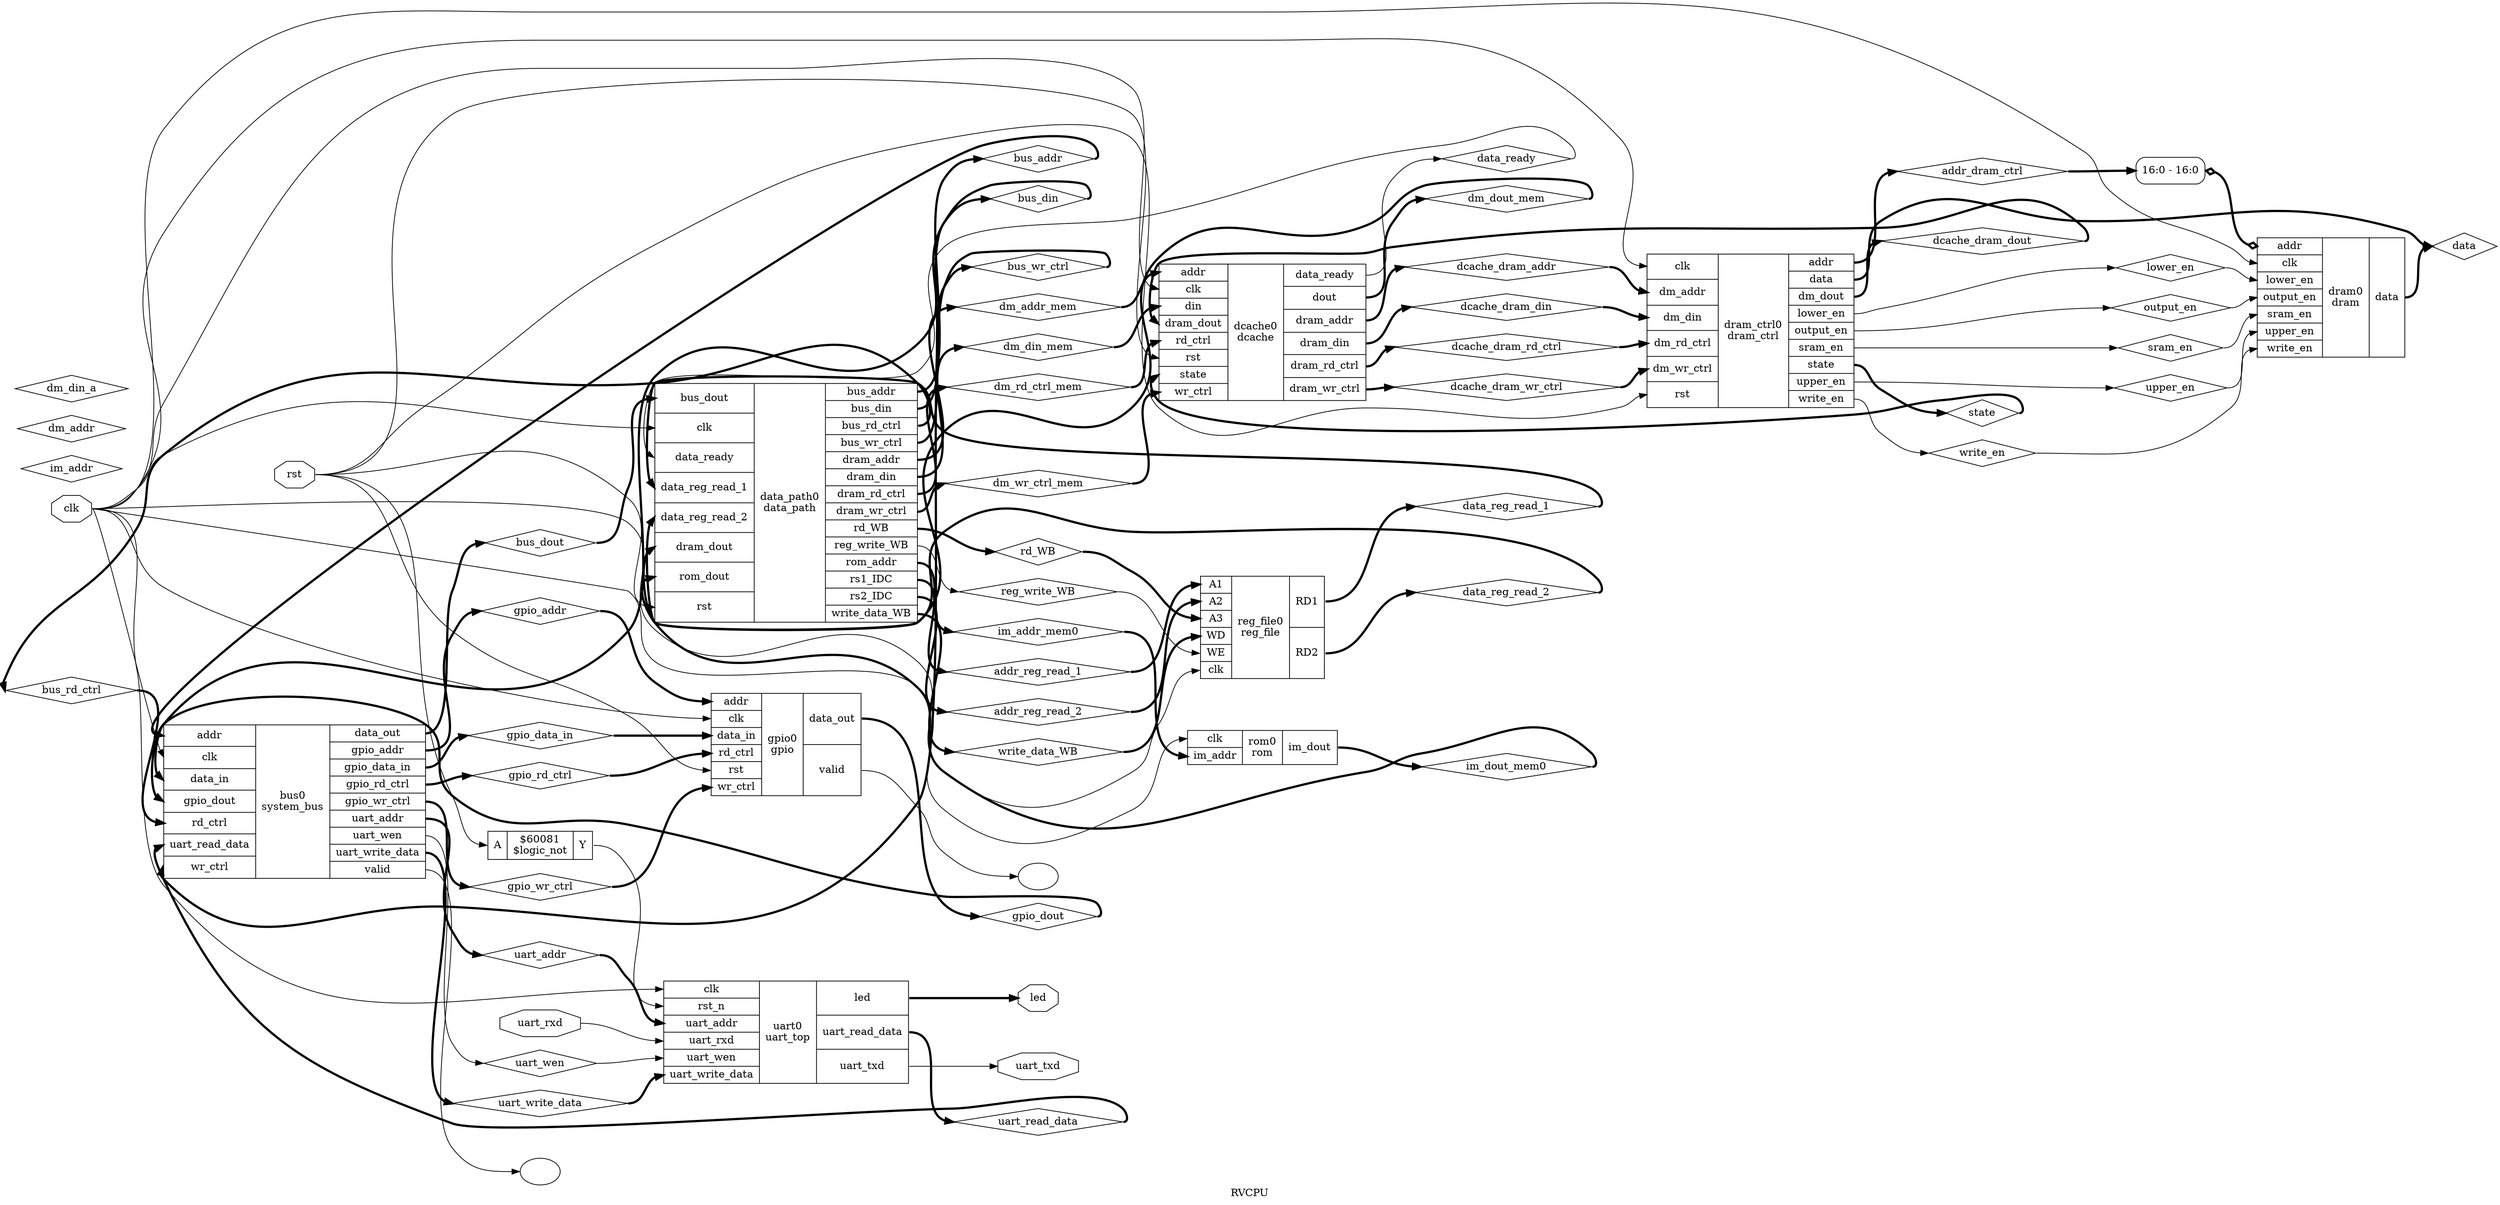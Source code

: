 digraph "RVCPU" {
label="RVCPU";
rankdir="LR";
remincross=true;
n2 [ shape=diamond, label="bus_rd_ctrl", color="black", fontcolor="black"];
n3 [ shape=diamond, label="bus_wr_ctrl", color="black", fontcolor="black"];
n4 [ shape=diamond, label="bus_din", color="black", fontcolor="black"];
n5 [ shape=diamond, label="bus_dout", color="black", fontcolor="black"];
n6 [ shape=diamond, label="bus_addr", color="black", fontcolor="black"];
n7 [ shape=diamond, label="im_addr", color="black", fontcolor="black"];
n8 [ shape=diamond, label="dm_addr", color="black", fontcolor="black"];
n9 [ shape=diamond, label="dcache_dram_wr_ctrl", color="black", fontcolor="black"];
n10 [ shape=diamond, label="dcache_dram_rd_ctrl", color="black", fontcolor="black"];
n11 [ shape=diamond, label="dcache_dram_dout", color="black", fontcolor="black"];
n12 [ shape=diamond, label="dcache_dram_din", color="black", fontcolor="black"];
n13 [ shape=diamond, label="dcache_dram_addr", color="black", fontcolor="black"];
n14 [ shape=diamond, label="data_ready", color="black", fontcolor="black"];
n15 [ shape=diamond, label="data", color="black", fontcolor="black"];
n16 [ shape=diamond, label="addr_dram_ctrl", color="black", fontcolor="black"];
n17 [ shape=diamond, label="lower_en", color="black", fontcolor="black"];
n18 [ shape=diamond, label="upper_en", color="black", fontcolor="black"];
n19 [ shape=diamond, label="sram_en", color="black", fontcolor="black"];
n20 [ shape=diamond, label="output_en", color="black", fontcolor="black"];
n21 [ shape=diamond, label="write_en", color="black", fontcolor="black"];
n22 [ shape=diamond, label="dm_din_a", color="black", fontcolor="black"];
n23 [ shape=diamond, label="reg_write_WB", color="black", fontcolor="black"];
n24 [ shape=diamond, label="rd_WB", color="black", fontcolor="black"];
n25 [ shape=diamond, label="write_data_WB", color="black", fontcolor="black"];
n26 [ shape=diamond, label="addr_reg_read_2", color="black", fontcolor="black"];
n27 [ shape=diamond, label="addr_reg_read_1", color="black", fontcolor="black"];
n28 [ shape=diamond, label="data_reg_read_2", color="black", fontcolor="black"];
n29 [ shape=diamond, label="data_reg_read_1", color="black", fontcolor="black"];
n30 [ shape=diamond, label="gpio_wr_ctrl", color="black", fontcolor="black"];
n31 [ shape=diamond, label="gpio_rd_ctrl", color="black", fontcolor="black"];
n32 [ shape=diamond, label="gpio_dout", color="black", fontcolor="black"];
n33 [ shape=diamond, label="gpio_data_in", color="black", fontcolor="black"];
n34 [ shape=diamond, label="gpio_addr", color="black", fontcolor="black"];
n35 [ shape=diamond, label="uart_wen", color="black", fontcolor="black"];
n36 [ shape=diamond, label="uart_read_data", color="black", fontcolor="black"];
n37 [ shape=diamond, label="uart_write_data", color="black", fontcolor="black"];
n38 [ shape=diamond, label="uart_addr", color="black", fontcolor="black"];
n39 [ shape=diamond, label="state", color="black", fontcolor="black"];
n40 [ shape=diamond, label="dm_dout_mem", color="black", fontcolor="black"];
n41 [ shape=diamond, label="dm_din_mem", color="black", fontcolor="black"];
n42 [ shape=diamond, label="dm_addr_mem", color="black", fontcolor="black"];
n43 [ shape=diamond, label="dm_wr_ctrl_mem", color="black", fontcolor="black"];
n44 [ shape=diamond, label="dm_rd_ctrl_mem", color="black", fontcolor="black"];
n45 [ shape=diamond, label="im_dout_mem0", color="black", fontcolor="black"];
n46 [ shape=diamond, label="im_addr_mem0", color="black", fontcolor="black"];
n47 [ shape=octagon, label="uart_txd", color="black", fontcolor="black"];
n48 [ shape=octagon, label="uart_rxd", color="black", fontcolor="black"];
n49 [ shape=octagon, label="led", color="black", fontcolor="black"];
n50 [ shape=octagon, label="rst", color="black", fontcolor="black"];
n51 [ shape=octagon, label="clk", color="black", fontcolor="black"];
c61 [ shape=record, label="{{<p5> bus_dout|<p51> clk|<p14> data_ready|<p29> data_reg_read_1|<p28> data_reg_read_2|<p52> dram_dout|<p53> rom_dout|<p50> rst}|data_path0\ndata_path|{<p6> bus_addr|<p4> bus_din|<p2> bus_rd_ctrl|<p3> bus_wr_ctrl|<p54> dram_addr|<p55> dram_din|<p56> dram_rd_ctrl|<p57> dram_wr_ctrl|<p24> rd_WB|<p23> reg_write_WB|<p58> rom_addr|<p59> rs1_IDC|<p60> rs2_IDC|<p25> write_data_WB}}",  ];
c69 [ shape=record, label="{{<p62> A1|<p63> A2|<p64> A3|<p65> WD|<p66> WE|<p51> clk}|reg_file0\nreg_file|{<p67> RD1|<p68> RD2}}",  ];
v0 [ label="" ];
c76 [ shape=record, label="{{<p70> addr|<p51> clk|<p71> data_in|<p32> gpio_dout|<p72> rd_ctrl|<p36> uart_read_data|<p73> wr_ctrl}|bus0\nsystem_bus|{<p74> data_out|<p34> gpio_addr|<p33> gpio_data_in|<p31> gpio_rd_ctrl|<p30> gpio_wr_ctrl|<p38> uart_addr|<p35> uart_wen|<p37> uart_write_data|<p75> valid}}",  ];
c79 [ shape=record, label="{{<p77> A}|$60081\n$logic_not|{<p78> Y}}",  ];
c81 [ shape=record, label="{{<p51> clk|<p80> rst_n|<p38> uart_addr|<p48> uart_rxd|<p35> uart_wen|<p37> uart_write_data}|uart0\nuart_top|{<p49> led|<p36> uart_read_data|<p47> uart_txd}}",  ];
v1 [ label="" ];
c82 [ shape=record, label="{{<p70> addr|<p51> clk|<p71> data_in|<p72> rd_ctrl|<p50> rst|<p73> wr_ctrl}|gpio0\ngpio|{<p74> data_out|<p75> valid}}",  ];
c84 [ shape=record, label="{{<p51> clk|<p7> im_addr}|rom0\nrom|{<p83> im_dout}}",  ];
c85 [ shape=record, label="{{<p70> addr|<p51> clk|<p17> lower_en|<p20> output_en|<p19> sram_en|<p18> upper_en|<p21> write_en}|dram0\ndram|{<p15> data}}",  ];
x2 [ shape=record, style=rounded, label="<s0> 16:0 - 16:0 ", color="black", fontcolor="black" ];
x2:e -> c85:p70:w [arrowhead=odiamond, arrowtail=odiamond, dir=both, color="black", fontcolor="black", style="setlinewidth(3)", label=""];
c88 [ shape=record, label="{{<p70> addr|<p51> clk|<p86> din|<p52> dram_dout|<p72> rd_ctrl|<p50> rst|<p39> state|<p73> wr_ctrl}|dcache0\ndcache|{<p14> data_ready|<p87> dout|<p54> dram_addr|<p55> dram_din|<p56> dram_rd_ctrl|<p57> dram_wr_ctrl}}",  ];
c93 [ shape=record, label="{{<p51> clk|<p8> dm_addr|<p89> dm_din|<p90> dm_rd_ctrl|<p91> dm_wr_ctrl|<p50> rst}|dram_ctrl0\ndram_ctrl|{<p70> addr|<p15> data|<p92> dm_dout|<p17> lower_en|<p20> output_en|<p19> sram_en|<p39> state|<p18> upper_en|<p21> write_en}}",  ];
c79:p78:e -> c81:p80:w [color="black", fontcolor="black", label=""];
c88:p56:e -> n10:w [color="black", fontcolor="black", style="setlinewidth(3)", label=""];
n10:e -> c93:p90:w [color="black", fontcolor="black", style="setlinewidth(3)", label=""];
c93:p92:e -> n11:w [color="black", fontcolor="black", style="setlinewidth(3)", label=""];
n11:e -> c88:p52:w [color="black", fontcolor="black", style="setlinewidth(3)", label=""];
c88:p55:e -> n12:w [color="black", fontcolor="black", style="setlinewidth(3)", label=""];
n12:e -> c93:p89:w [color="black", fontcolor="black", style="setlinewidth(3)", label=""];
c88:p54:e -> n13:w [color="black", fontcolor="black", style="setlinewidth(3)", label=""];
n13:e -> c93:p8:w [color="black", fontcolor="black", style="setlinewidth(3)", label=""];
c88:p14:e -> n14:w [color="black", fontcolor="black", label=""];
n14:e -> c61:p14:w [color="black", fontcolor="black", label=""];
c85:p15:e -> n15:w [color="black", fontcolor="black", style="setlinewidth(3)", label=""];
c93:p15:e -> n15:w [color="black", fontcolor="black", style="setlinewidth(3)", label=""];
c93:p70:e -> n16:w [color="black", fontcolor="black", style="setlinewidth(3)", label=""];
n16:e -> x2:s0:w [color="black", fontcolor="black", style="setlinewidth(3)", label=""];
c93:p17:e -> n17:w [color="black", fontcolor="black", label=""];
n17:e -> c85:p17:w [color="black", fontcolor="black", label=""];
c93:p18:e -> n18:w [color="black", fontcolor="black", label=""];
n18:e -> c85:p18:w [color="black", fontcolor="black", label=""];
c93:p19:e -> n19:w [color="black", fontcolor="black", label=""];
n19:e -> c85:p19:w [color="black", fontcolor="black", label=""];
c61:p2:e -> n2:w [color="black", fontcolor="black", style="setlinewidth(3)", label=""];
n2:e -> c76:p72:w [color="black", fontcolor="black", style="setlinewidth(3)", label=""];
c93:p20:e -> n20:w [color="black", fontcolor="black", label=""];
n20:e -> c85:p20:w [color="black", fontcolor="black", label=""];
c93:p21:e -> n21:w [color="black", fontcolor="black", label=""];
n21:e -> c85:p21:w [color="black", fontcolor="black", label=""];
c61:p23:e -> n23:w [color="black", fontcolor="black", label=""];
n23:e -> c69:p66:w [color="black", fontcolor="black", label=""];
c61:p24:e -> n24:w [color="black", fontcolor="black", style="setlinewidth(3)", label=""];
n24:e -> c69:p64:w [color="black", fontcolor="black", style="setlinewidth(3)", label=""];
c61:p25:e -> n25:w [color="black", fontcolor="black", style="setlinewidth(3)", label=""];
n25:e -> c69:p65:w [color="black", fontcolor="black", style="setlinewidth(3)", label=""];
c61:p60:e -> n26:w [color="black", fontcolor="black", style="setlinewidth(3)", label=""];
n26:e -> c69:p63:w [color="black", fontcolor="black", style="setlinewidth(3)", label=""];
c61:p59:e -> n27:w [color="black", fontcolor="black", style="setlinewidth(3)", label=""];
n27:e -> c69:p62:w [color="black", fontcolor="black", style="setlinewidth(3)", label=""];
c69:p68:e -> n28:w [color="black", fontcolor="black", style="setlinewidth(3)", label=""];
n28:e -> c61:p28:w [color="black", fontcolor="black", style="setlinewidth(3)", label=""];
c69:p67:e -> n29:w [color="black", fontcolor="black", style="setlinewidth(3)", label=""];
n29:e -> c61:p29:w [color="black", fontcolor="black", style="setlinewidth(3)", label=""];
c61:p3:e -> n3:w [color="black", fontcolor="black", style="setlinewidth(3)", label=""];
n3:e -> c76:p73:w [color="black", fontcolor="black", style="setlinewidth(3)", label=""];
c76:p30:e -> n30:w [color="black", fontcolor="black", style="setlinewidth(3)", label=""];
n30:e -> c82:p73:w [color="black", fontcolor="black", style="setlinewidth(3)", label=""];
c76:p31:e -> n31:w [color="black", fontcolor="black", style="setlinewidth(3)", label=""];
n31:e -> c82:p72:w [color="black", fontcolor="black", style="setlinewidth(3)", label=""];
c82:p74:e -> n32:w [color="black", fontcolor="black", style="setlinewidth(3)", label=""];
n32:e -> c76:p32:w [color="black", fontcolor="black", style="setlinewidth(3)", label=""];
c76:p33:e -> n33:w [color="black", fontcolor="black", style="setlinewidth(3)", label=""];
n33:e -> c82:p71:w [color="black", fontcolor="black", style="setlinewidth(3)", label=""];
c76:p34:e -> n34:w [color="black", fontcolor="black", style="setlinewidth(3)", label=""];
n34:e -> c82:p70:w [color="black", fontcolor="black", style="setlinewidth(3)", label=""];
c76:p35:e -> n35:w [color="black", fontcolor="black", label=""];
n35:e -> c81:p35:w [color="black", fontcolor="black", label=""];
c81:p36:e -> n36:w [color="black", fontcolor="black", style="setlinewidth(3)", label=""];
n36:e -> c76:p36:w [color="black", fontcolor="black", style="setlinewidth(3)", label=""];
c76:p37:e -> n37:w [color="black", fontcolor="black", style="setlinewidth(3)", label=""];
n37:e -> c81:p37:w [color="black", fontcolor="black", style="setlinewidth(3)", label=""];
c76:p38:e -> n38:w [color="black", fontcolor="black", style="setlinewidth(3)", label=""];
n38:e -> c81:p38:w [color="black", fontcolor="black", style="setlinewidth(3)", label=""];
c93:p39:e -> n39:w [color="black", fontcolor="black", style="setlinewidth(3)", label=""];
n39:e -> c88:p39:w [color="black", fontcolor="black", style="setlinewidth(3)", label=""];
c61:p4:e -> n4:w [color="black", fontcolor="black", style="setlinewidth(3)", label=""];
n4:e -> c76:p71:w [color="black", fontcolor="black", style="setlinewidth(3)", label=""];
c88:p87:e -> n40:w [color="black", fontcolor="black", style="setlinewidth(3)", label=""];
n40:e -> c61:p52:w [color="black", fontcolor="black", style="setlinewidth(3)", label=""];
c61:p55:e -> n41:w [color="black", fontcolor="black", style="setlinewidth(3)", label=""];
n41:e -> c88:p86:w [color="black", fontcolor="black", style="setlinewidth(3)", label=""];
c61:p54:e -> n42:w [color="black", fontcolor="black", style="setlinewidth(3)", label=""];
n42:e -> c88:p70:w [color="black", fontcolor="black", style="setlinewidth(3)", label=""];
c61:p57:e -> n43:w [color="black", fontcolor="black", style="setlinewidth(3)", label=""];
n43:e -> c88:p73:w [color="black", fontcolor="black", style="setlinewidth(3)", label=""];
c61:p56:e -> n44:w [color="black", fontcolor="black", style="setlinewidth(3)", label=""];
n44:e -> c88:p72:w [color="black", fontcolor="black", style="setlinewidth(3)", label=""];
c84:p83:e -> n45:w [color="black", fontcolor="black", style="setlinewidth(3)", label=""];
n45:e -> c61:p53:w [color="black", fontcolor="black", style="setlinewidth(3)", label=""];
c61:p58:e -> n46:w [color="black", fontcolor="black", style="setlinewidth(3)", label=""];
n46:e -> c84:p7:w [color="black", fontcolor="black", style="setlinewidth(3)", label=""];
c81:p47:e -> n47:w [color="black", fontcolor="black", label=""];
n48:e -> c81:p48:w [color="black", fontcolor="black", label=""];
c81:p49:e -> n49:w [color="black", fontcolor="black", style="setlinewidth(3)", label=""];
c76:p74:e -> n5:w [color="black", fontcolor="black", style="setlinewidth(3)", label=""];
n5:e -> c61:p5:w [color="black", fontcolor="black", style="setlinewidth(3)", label=""];
n50:e -> c61:p50:w [color="black", fontcolor="black", label=""];
n50:e -> c79:p77:w [color="black", fontcolor="black", label=""];
n50:e -> c82:p50:w [color="black", fontcolor="black", label=""];
n50:e -> c88:p50:w [color="black", fontcolor="black", label=""];
n50:e -> c93:p50:w [color="black", fontcolor="black", label=""];
n51:e -> c61:p51:w [color="black", fontcolor="black", label=""];
n51:e -> c69:p51:w [color="black", fontcolor="black", label=""];
n51:e -> c76:p51:w [color="black", fontcolor="black", label=""];
n51:e -> c81:p51:w [color="black", fontcolor="black", label=""];
n51:e -> c82:p51:w [color="black", fontcolor="black", label=""];
n51:e -> c84:p51:w [color="black", fontcolor="black", label=""];
n51:e -> c85:p51:w [color="black", fontcolor="black", label=""];
n51:e -> c88:p51:w [color="black", fontcolor="black", label=""];
n51:e -> c93:p51:w [color="black", fontcolor="black", label=""];
c61:p6:e -> n6:w [color="black", fontcolor="black", style="setlinewidth(3)", label=""];
n6:e -> c76:p70:w [color="black", fontcolor="black", style="setlinewidth(3)", label=""];
c88:p57:e -> n9:w [color="black", fontcolor="black", style="setlinewidth(3)", label=""];
n9:e -> c93:p91:w [color="black", fontcolor="black", style="setlinewidth(3)", label=""];
c76:p75:e -> v0:w [color="black", fontcolor="black", label=""];
c82:p75:e -> v1:w [color="black", fontcolor="black", label=""];
}
